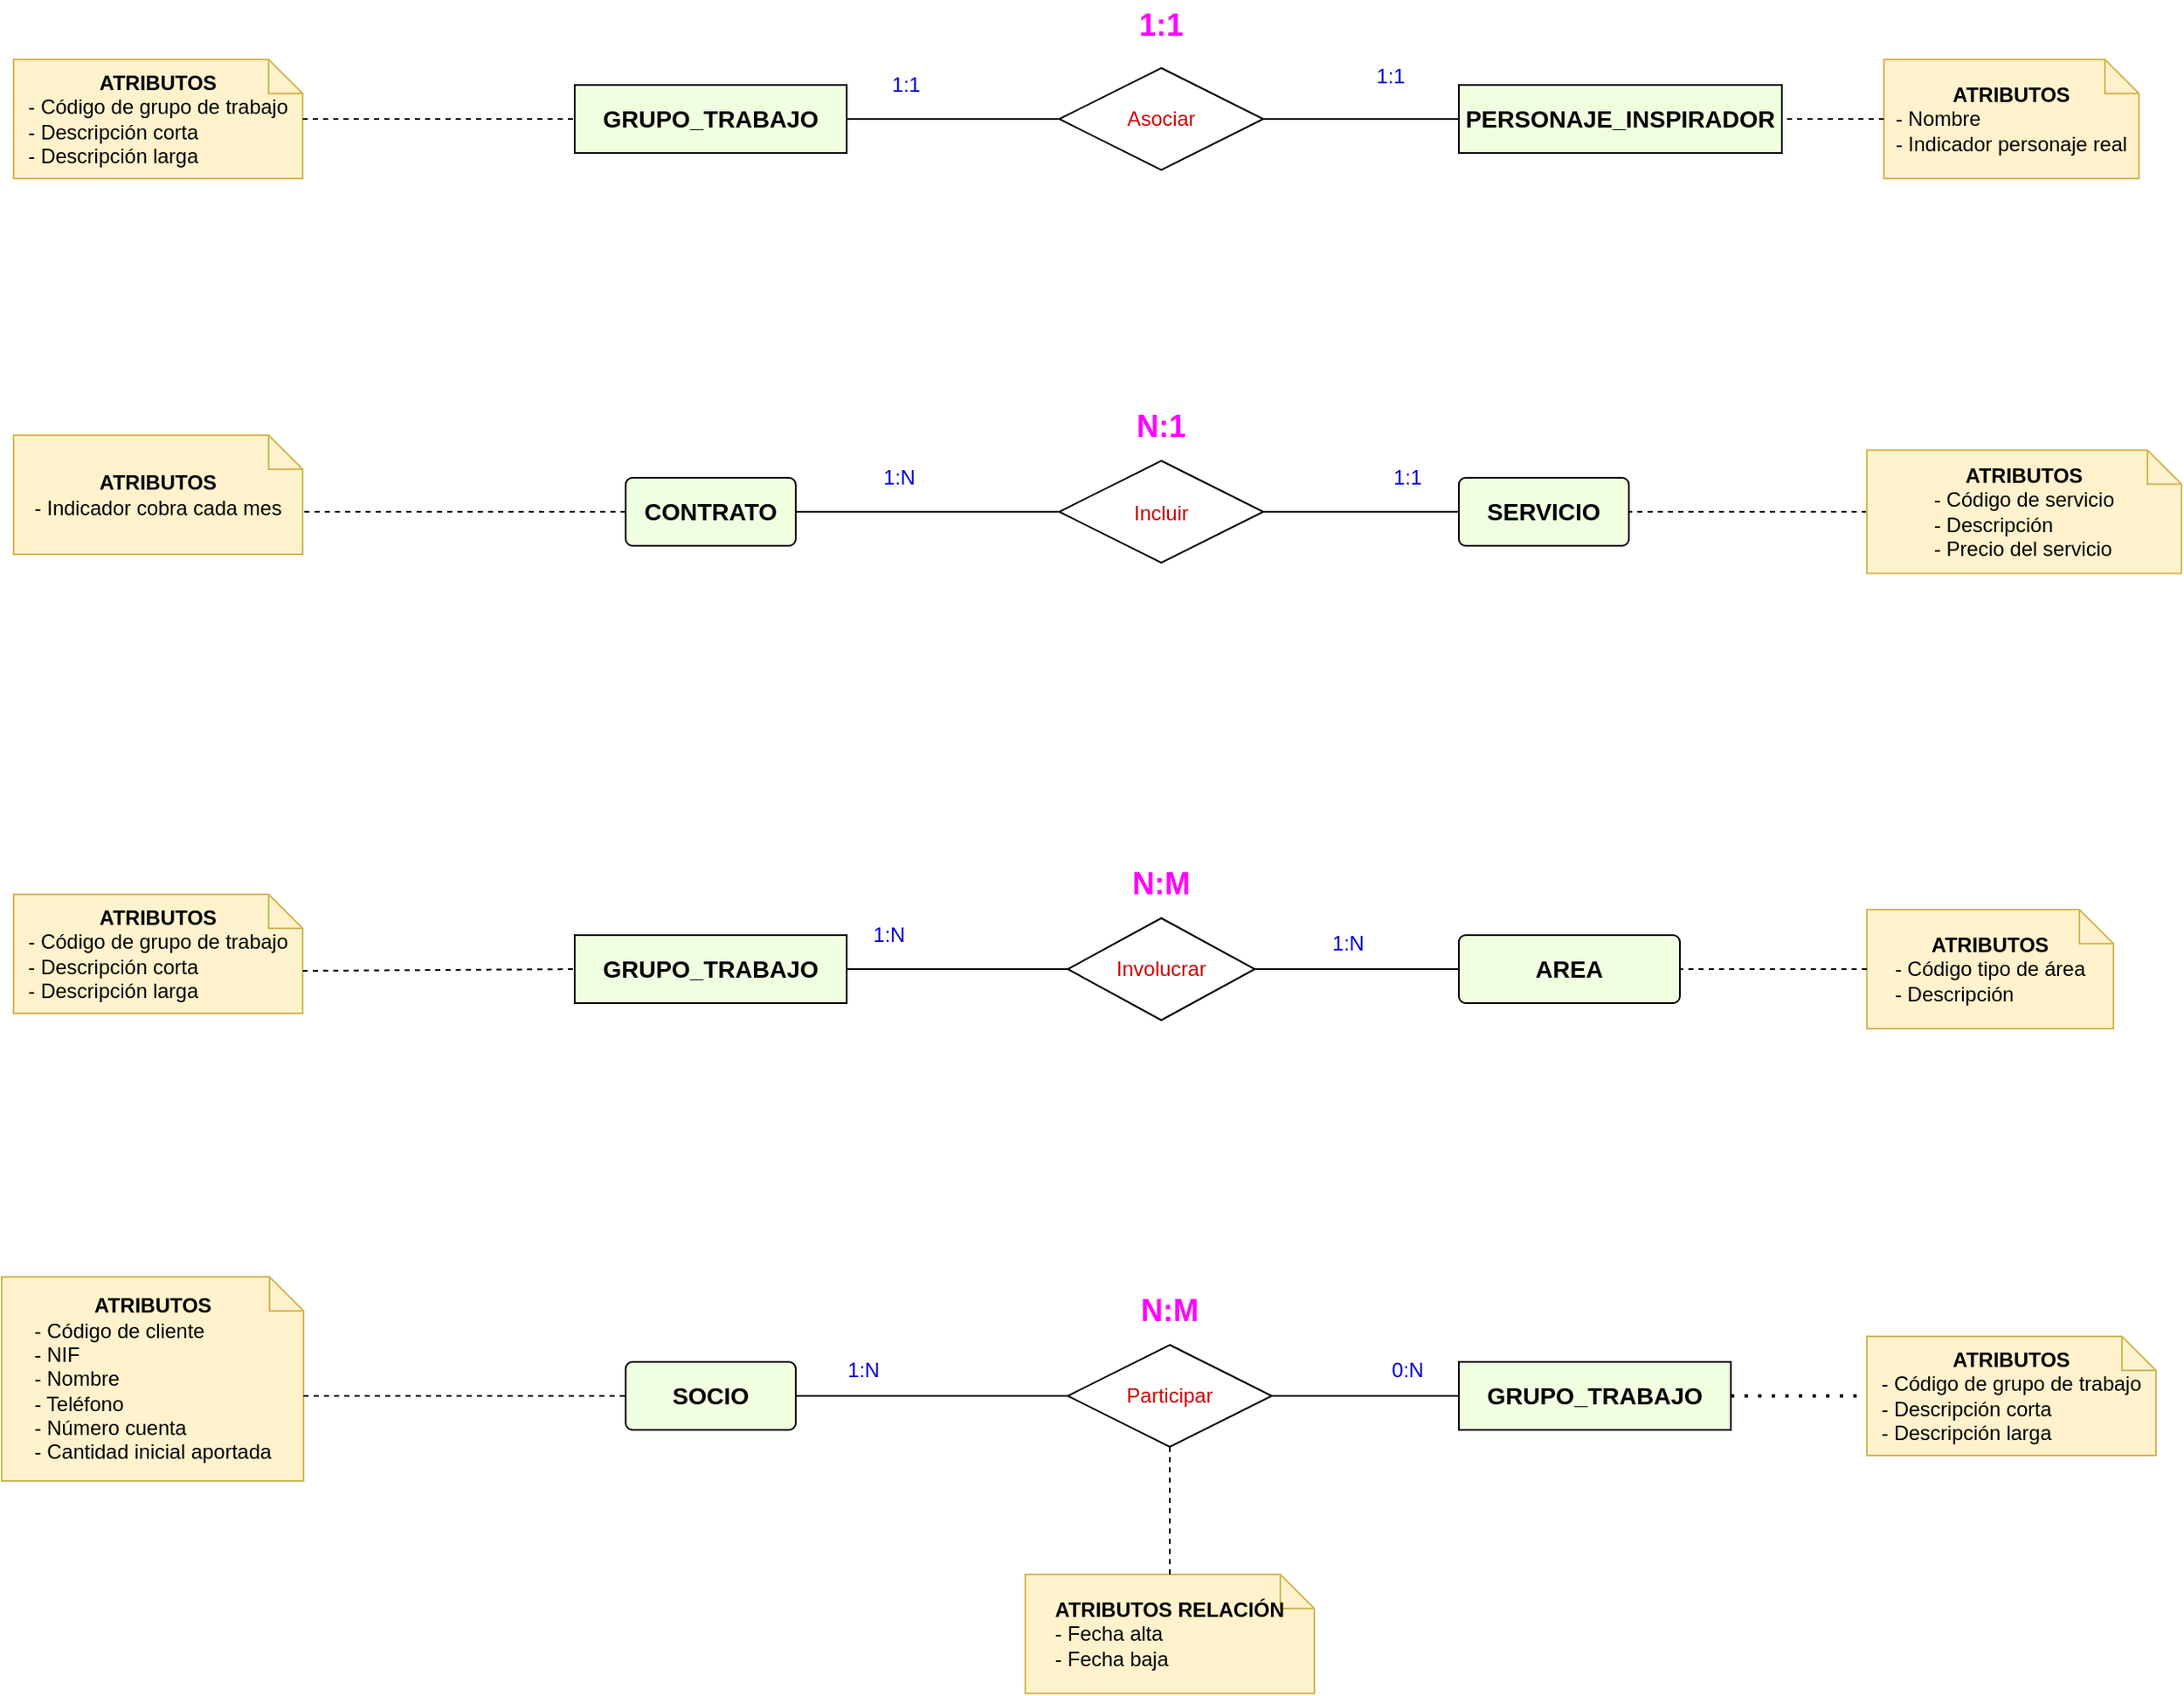 <mxfile version="16.1.2" type="device"><diagram id="_X6LAXoLkynMOaJW46Gk" name="Page-1"><mxGraphModel dx="2310" dy="687" grid="1" gridSize="10" guides="1" tooltips="1" connect="1" arrows="1" fold="1" page="1" pageScale="1" pageWidth="827" pageHeight="1169" math="0" shadow="0"><root><mxCell id="0"/><mxCell id="1" parent="0"/><mxCell id="bW1pbq0cLk93fF2_Bu16-1" value="&lt;font style=&quot;font-size: 14px&quot;&gt;&lt;b&gt;GRUPO_TRABAJO&lt;/b&gt;&lt;/font&gt;" style="rounded=1;arcSize=0;whiteSpace=wrap;html=1;align=center;fillColor=#F0FFE0;" vertex="1" parent="1"><mxGeometry x="160" y="250" width="160" height="40" as="geometry"/></mxCell><mxCell id="bW1pbq0cLk93fF2_Bu16-5" value="&lt;font color=&quot;#cc0000&quot;&gt;Asociar&lt;/font&gt;" style="shape=rhombus;perimeter=rhombusPerimeter;whiteSpace=wrap;html=1;align=center;" vertex="1" parent="1"><mxGeometry x="445" y="240" width="120" height="60" as="geometry"/></mxCell><mxCell id="bW1pbq0cLk93fF2_Bu16-6" value="&lt;font style=&quot;font-size: 14px&quot;&gt;&lt;b&gt;PERSONAJE_INSPIRADOR&lt;/b&gt;&lt;/font&gt;" style="rounded=1;arcSize=0;whiteSpace=wrap;html=1;align=center;fillColor=#F0FFE0;" vertex="1" parent="1"><mxGeometry x="680" y="250" width="190" height="40" as="geometry"/></mxCell><mxCell id="bW1pbq0cLk93fF2_Bu16-7" value="" style="endArrow=none;html=1;rounded=0;entryX=1;entryY=0.5;entryDx=0;entryDy=0;exitX=0;exitY=0.5;exitDx=0;exitDy=0;" edge="1" parent="1" source="bW1pbq0cLk93fF2_Bu16-6" target="bW1pbq0cLk93fF2_Bu16-5"><mxGeometry width="50" height="50" relative="1" as="geometry"><mxPoint x="190" y="639" as="sourcePoint"/><mxPoint x="240" y="589" as="targetPoint"/></mxGeometry></mxCell><mxCell id="bW1pbq0cLk93fF2_Bu16-8" value="" style="endArrow=none;html=1;rounded=0;entryX=1;entryY=0.5;entryDx=0;entryDy=0;exitX=0;exitY=0.5;exitDx=0;exitDy=0;" edge="1" parent="1" source="bW1pbq0cLk93fF2_Bu16-5" target="bW1pbq0cLk93fF2_Bu16-1"><mxGeometry width="50" height="50" relative="1" as="geometry"><mxPoint x="220" y="410" as="sourcePoint"/><mxPoint x="270" y="360" as="targetPoint"/></mxGeometry></mxCell><mxCell id="bW1pbq0cLk93fF2_Bu16-9" value="&lt;font color=&quot;#ff00ff&quot; style=&quot;font-size: 18px&quot;&gt;&lt;b&gt;1:1&lt;/b&gt;&lt;/font&gt;" style="text;html=1;strokeColor=none;fillColor=none;align=center;verticalAlign=middle;whiteSpace=wrap;rounded=0;fontSize=12;fontColor=#CC0000;rotation=0;" vertex="1" parent="1"><mxGeometry x="475" y="200" width="60" height="30" as="geometry"/></mxCell><mxCell id="bW1pbq0cLk93fF2_Bu16-11" value="&lt;font color=&quot;#0000cc&quot;&gt;1:1&lt;/font&gt;" style="text;html=1;strokeColor=none;fillColor=none;align=center;verticalAlign=middle;whiteSpace=wrap;rounded=0;fontSize=12;fontColor=#CC0000;rotation=0;" vertex="1" parent="1"><mxGeometry x="325" y="235" width="60" height="30" as="geometry"/></mxCell><mxCell id="bW1pbq0cLk93fF2_Bu16-12" value="&lt;font color=&quot;#0000cc&quot;&gt;1:1&lt;/font&gt;" style="text;html=1;strokeColor=none;fillColor=none;align=center;verticalAlign=middle;whiteSpace=wrap;rounded=0;fontSize=12;fontColor=#CC0000;rotation=0;" vertex="1" parent="1"><mxGeometry x="610" y="230" width="60" height="30" as="geometry"/></mxCell><mxCell id="bW1pbq0cLk93fF2_Bu16-13" value="&lt;div style=&quot;text-align: left&quot;&gt;&lt;/div&gt;&lt;b style=&quot;text-align: left&quot;&gt;ATRIBUTOS&lt;/b&gt;&lt;div style=&quot;text-align: left&quot;&gt;&lt;span&gt;- Código de grupo de trabajo&lt;/span&gt;&lt;/div&gt;&lt;div style=&quot;text-align: left&quot;&gt;&lt;span&gt;- Descripción corta&lt;/span&gt;&lt;/div&gt;&lt;div style=&quot;text-align: left&quot;&gt;&lt;span&gt;- Descripción larga&lt;/span&gt;&lt;/div&gt;" style="shape=note;size=20;whiteSpace=wrap;html=1;fillColor=#fff2cc;strokeColor=#d6b656;" vertex="1" parent="1"><mxGeometry x="-170" y="235" width="170" height="70" as="geometry"/></mxCell><mxCell id="bW1pbq0cLk93fF2_Bu16-14" value="&lt;div style=&quot;text-align: left&quot;&gt;&lt;/div&gt;&lt;b style=&quot;text-align: left&quot;&gt;ATRIBUTOS&lt;/b&gt;&lt;div style=&quot;text-align: left&quot;&gt;&lt;span&gt;- Nombre&lt;/span&gt;&lt;/div&gt;&lt;div style=&quot;text-align: left&quot;&gt;&lt;span&gt;- Indicador personaje real&lt;/span&gt;&lt;br&gt;&lt;/div&gt;" style="shape=note;size=20;whiteSpace=wrap;html=1;fillColor=#fff2cc;strokeColor=#d6b656;" vertex="1" parent="1"><mxGeometry x="930" y="235" width="150" height="70" as="geometry"/></mxCell><mxCell id="bW1pbq0cLk93fF2_Bu16-15" value="" style="endArrow=none;dashed=1;html=1;rounded=0;" edge="1" parent="1" source="bW1pbq0cLk93fF2_Bu16-13" target="bW1pbq0cLk93fF2_Bu16-1"><mxGeometry width="50" height="50" relative="1" as="geometry"><mxPoint x="100" y="400" as="sourcePoint"/><mxPoint x="150" y="350" as="targetPoint"/></mxGeometry></mxCell><mxCell id="bW1pbq0cLk93fF2_Bu16-16" value="" style="endArrow=none;dashed=1;html=1;rounded=0;entryX=1;entryY=0.5;entryDx=0;entryDy=0;" edge="1" parent="1" source="bW1pbq0cLk93fF2_Bu16-14" target="bW1pbq0cLk93fF2_Bu16-6"><mxGeometry width="50" height="50" relative="1" as="geometry"><mxPoint x="220" y="669" as="sourcePoint"/><mxPoint x="70" y="710" as="targetPoint"/></mxGeometry></mxCell><mxCell id="bW1pbq0cLk93fF2_Bu16-18" value="&lt;font style=&quot;font-size: 14px&quot;&gt;&lt;b&gt;SERVICIO&lt;/b&gt;&lt;/font&gt;" style="rounded=1;arcSize=10;whiteSpace=wrap;html=1;align=center;fillColor=#F0FFE0;" vertex="1" parent="1"><mxGeometry x="680" y="481" width="100" height="40" as="geometry"/></mxCell><mxCell id="bW1pbq0cLk93fF2_Bu16-19" value="" style="endArrow=none;html=1;rounded=0;fontSize=12;fontColor=#CC0000;entryX=0;entryY=0.5;entryDx=0;entryDy=0;exitX=1;exitY=0.5;exitDx=0;exitDy=0;" edge="1" parent="1" source="bW1pbq0cLk93fF2_Bu16-23" target="bW1pbq0cLk93fF2_Bu16-18"><mxGeometry width="50" height="50" relative="1" as="geometry"><mxPoint x="441.25" y="536" as="sourcePoint"/><mxPoint x="1051.25" y="442" as="targetPoint"/></mxGeometry></mxCell><mxCell id="bW1pbq0cLk93fF2_Bu16-20" value="" style="endArrow=none;dashed=1;html=1;rounded=0;exitX=0;exitY=0.5;exitDx=0;exitDy=0;exitPerimeter=0;entryX=1;entryY=0.5;entryDx=0;entryDy=0;" edge="1" parent="1" source="bW1pbq0cLk93fF2_Bu16-21" target="bW1pbq0cLk93fF2_Bu16-18"><mxGeometry width="50" height="50" relative="1" as="geometry"><mxPoint x="681.25" y="486" as="sourcePoint"/><mxPoint x="841.25" y="382" as="targetPoint"/></mxGeometry></mxCell><mxCell id="bW1pbq0cLk93fF2_Bu16-21" value="&lt;div style=&quot;text-align: left&quot;&gt;&lt;/div&gt;&lt;span style=&quot;color: rgba(0 , 0 , 0 , 0) ; font-family: monospace ; font-size: 0px&quot;&gt;%3CmxGraphModel%3E%3Croot%3E%3CmxCell%20id%3D%220%22%2F%3E%3CmxCell%20id%3D%221%22%20parent%3D%220%22%2F%3E%3CmxCell%20id%3D%222%22%20value%3D%22%22%20style%3D%22endArrow%3Dnone%3Bhtml%3D1%3Brounded%3D0%3BexitX%3D0.5%3BexitY%3D0%3BexitDx%3D0%3BexitDy%3D0%3BentryX%3D0.5%3BentryY%3D1%3BentryDx%3D0%3BentryDy%3D0%3B%22%20edge%3D%221%22%20parent%3D%221%22%3E%3CmxGeometry%20width%3D%2250%22%20height%3D%2250%22%20relative%3D%221%22%20as%3D%22geometry%22%3E%3CmxPoint%20x%3D%22-250%22%20y%3D%22385%22%20as%3D%22sourcePoint%22%2F%3E%3CmxPoint%20x%3D%22-250%22%20y%3D%22295%22%20as%3D%22targetPoint%22%2F%3E%3C%2FmxGeometry%3E%3C%2FmxCell%3E%3C%2Froot%3E%3C%2FmxGraphModel%3E&lt;/span&gt;&lt;b style=&quot;text-align: left&quot;&gt;ATRIBUTOS&lt;/b&gt;&lt;div style=&quot;text-align: left&quot;&gt;&lt;span&gt;- Código de servicio&lt;/span&gt;&lt;/div&gt;&lt;div style=&quot;text-align: left&quot;&gt;&lt;span&gt;- Descripción&amp;nbsp;&lt;/span&gt;&lt;/div&gt;&lt;div style=&quot;text-align: left&quot;&gt;&lt;span&gt;- Precio del servicio&lt;/span&gt;&lt;/div&gt;" style="shape=note;size=20;whiteSpace=wrap;html=1;fillColor=#fff2cc;strokeColor=#d6b656;" vertex="1" parent="1"><mxGeometry x="920" y="464.75" width="185" height="72.5" as="geometry"/></mxCell><mxCell id="bW1pbq0cLk93fF2_Bu16-22" value="&lt;font style=&quot;font-size: 14px&quot;&gt;&lt;b&gt;CONTRATO&lt;/b&gt;&lt;/font&gt;" style="rounded=1;arcSize=10;whiteSpace=wrap;html=1;align=center;fillColor=#F0FFE0;" vertex="1" parent="1"><mxGeometry x="190" y="481" width="100" height="40" as="geometry"/></mxCell><mxCell id="bW1pbq0cLk93fF2_Bu16-23" value="&lt;font style=&quot;font-size: 12px&quot; color=&quot;#cc0000&quot;&gt;Incluir&lt;/font&gt;" style="shape=rhombus;perimeter=rhombusPerimeter;whiteSpace=wrap;html=1;align=center;fontSize=14;" vertex="1" parent="1"><mxGeometry x="445" y="471" width="120" height="60" as="geometry"/></mxCell><mxCell id="bW1pbq0cLk93fF2_Bu16-24" value="" style="endArrow=none;html=1;rounded=0;exitX=0;exitY=0.5;exitDx=0;exitDy=0;entryX=1;entryY=0.5;entryDx=0;entryDy=0;" edge="1" parent="1" source="bW1pbq0cLk93fF2_Bu16-23" target="bW1pbq0cLk93fF2_Bu16-22"><mxGeometry width="50" height="50" relative="1" as="geometry"><mxPoint x="281.25" y="621" as="sourcePoint"/><mxPoint x="281.25" y="531" as="targetPoint"/></mxGeometry></mxCell><mxCell id="bW1pbq0cLk93fF2_Bu16-26" value="" style="endArrow=none;dashed=1;html=1;rounded=0;exitX=0;exitY=0.5;exitDx=0;exitDy=0;entryX=0;entryY=0;entryDx=170;entryDy=45;entryPerimeter=0;" edge="1" parent="1" source="bW1pbq0cLk93fF2_Bu16-22" target="bW1pbq0cLk93fF2_Bu16-31"><mxGeometry width="50" height="50" relative="1" as="geometry"><mxPoint x="371.25" y="616" as="sourcePoint"/><mxPoint x="150" y="501" as="targetPoint"/></mxGeometry></mxCell><mxCell id="bW1pbq0cLk93fF2_Bu16-27" value="&lt;font color=&quot;#0000cc&quot;&gt;1:1&lt;/font&gt;" style="text;html=1;strokeColor=none;fillColor=none;align=center;verticalAlign=middle;whiteSpace=wrap;rounded=0;fontSize=12;fontColor=#CC0000;" vertex="1" parent="1"><mxGeometry x="620" y="466" width="60" height="30" as="geometry"/></mxCell><mxCell id="bW1pbq0cLk93fF2_Bu16-28" value="&lt;font color=&quot;#0000cc&quot;&gt;1:N&lt;/font&gt;" style="text;html=1;strokeColor=none;fillColor=none;align=center;verticalAlign=middle;whiteSpace=wrap;rounded=0;fontSize=12;fontColor=#CC0000;" vertex="1" parent="1"><mxGeometry x="321.25" y="466" width="60" height="30" as="geometry"/></mxCell><mxCell id="bW1pbq0cLk93fF2_Bu16-29" value="&lt;font color=&quot;#ff00ff&quot; style=&quot;font-size: 18px&quot;&gt;&lt;b&gt;N:1&lt;/b&gt;&lt;/font&gt;" style="text;html=1;strokeColor=none;fillColor=none;align=center;verticalAlign=middle;whiteSpace=wrap;rounded=0;fontSize=12;fontColor=#CC0000;" vertex="1" parent="1"><mxGeometry x="475" y="436" width="60" height="30" as="geometry"/></mxCell><mxCell id="bW1pbq0cLk93fF2_Bu16-31" value="&lt;div style=&quot;text-align: left&quot;&gt;&lt;/div&gt;&lt;span style=&quot;color: rgba(0 , 0 , 0 , 0) ; font-family: monospace ; font-size: 0px&quot;&gt;%3CmxGraphModel%3E%3Croot%3E%3CmxCell%20id%3D%220%22%2F%3E%3CmxCell%20id%3D%221%22%20parent%3D%220%22%2F%3E%3CmxCell%20id%3D%222%22%20value%3D%22%22%20style%3D%22endArrow%3Dnone%3Bhtml%3D1%3Brounded%3D0%3BexitX%3D0.5%3BexitY%3D0%3BexitDx%3D0%3BexitDy%3D0%3BentryX%3D0.5%3BentryY%3D1%3BentryDx%3D0%3BentryDy%3D0%3B%22%20edge%3D%221%22%20parent%3D%221%22%3E%3CmxGeometry%20width%3D%2250%22%20height%3D%2250%22%20relative%3D%221%22%20as%3D%22geometry%22%3E%3CmxPoint%20x%3D%22-250%22%20y%3D%22385%22%20as%3D%22sourcePoint%22%2F%3E%3CmxPoint%20x%3D%22-250%22%20y%3D%22295%22%20as%3D%22targetPoint%22%2F%3E%3C%2FmxGeometry%3E%3C%2FmxCell%3E%3C%2Froot%3E%3C%2FmxGraphModel%3E&lt;/span&gt;&lt;b style=&quot;text-align: left&quot;&gt;ATRIBUTOS&lt;/b&gt;&lt;div style=&quot;text-align: left&quot;&gt;- Indicador cobra cada mes&lt;/div&gt;" style="shape=note;size=20;whiteSpace=wrap;html=1;fillColor=#fff2cc;strokeColor=#d6b656;" vertex="1" parent="1"><mxGeometry x="-170" y="456" width="170" height="70" as="geometry"/></mxCell><mxCell id="bW1pbq0cLk93fF2_Bu16-32" value="&lt;font style=&quot;font-size: 14px&quot;&gt;&lt;b&gt;GRUPO_TRABAJO&lt;/b&gt;&lt;/font&gt;" style="rounded=1;arcSize=0;whiteSpace=wrap;html=1;align=center;fillColor=#F0FFE0;" vertex="1" parent="1"><mxGeometry x="160" y="750" width="160" height="40" as="geometry"/></mxCell><mxCell id="bW1pbq0cLk93fF2_Bu16-33" value="&lt;b&gt;&lt;font style=&quot;font-size: 14px&quot;&gt;AREA&lt;/font&gt;&lt;/b&gt;" style="rounded=1;arcSize=10;whiteSpace=wrap;html=1;align=center;fillColor=#F0FFE0;" vertex="1" parent="1"><mxGeometry x="680" y="750" width="130" height="40" as="geometry"/></mxCell><mxCell id="bW1pbq0cLk93fF2_Bu16-34" value="&lt;font color=&quot;#cc0000&quot;&gt;Involucrar&lt;/font&gt;" style="shape=rhombus;perimeter=rhombusPerimeter;whiteSpace=wrap;html=1;align=center;fontSize=12;" vertex="1" parent="1"><mxGeometry x="450" y="740" width="110" height="60" as="geometry"/></mxCell><mxCell id="bW1pbq0cLk93fF2_Bu16-35" value="" style="endArrow=none;html=1;rounded=0;fontSize=12;fontColor=#CC0000;exitX=1;exitY=0.5;exitDx=0;exitDy=0;entryX=0;entryY=0.5;entryDx=0;entryDy=0;" edge="1" parent="1" source="bW1pbq0cLk93fF2_Bu16-34" target="bW1pbq0cLk93fF2_Bu16-33"><mxGeometry width="50" height="50" relative="1" as="geometry"><mxPoint x="1074" y="700" as="sourcePoint"/><mxPoint x="1124" y="650" as="targetPoint"/></mxGeometry></mxCell><mxCell id="bW1pbq0cLk93fF2_Bu16-36" value="" style="endArrow=none;html=1;rounded=0;fontSize=12;fontColor=#CC0000;entryX=1;entryY=0.5;entryDx=0;entryDy=0;exitX=0;exitY=0.5;exitDx=0;exitDy=0;" edge="1" parent="1" source="bW1pbq0cLk93fF2_Bu16-34" target="bW1pbq0cLk93fF2_Bu16-32"><mxGeometry width="50" height="50" relative="1" as="geometry"><mxPoint x="478" y="770" as="sourcePoint"/><mxPoint x="165" y="870" as="targetPoint"/></mxGeometry></mxCell><mxCell id="bW1pbq0cLk93fF2_Bu16-37" value="&lt;font style=&quot;font-size: 18px&quot; color=&quot;#ff00ff&quot;&gt;&lt;b&gt;N:M&lt;/b&gt;&lt;/font&gt;" style="text;html=1;strokeColor=none;fillColor=none;align=center;verticalAlign=middle;whiteSpace=wrap;rounded=0;fontSize=12;fontColor=#CC0000;" vertex="1" parent="1"><mxGeometry x="475" y="705" width="60" height="30" as="geometry"/></mxCell><mxCell id="bW1pbq0cLk93fF2_Bu16-38" value="&lt;font color=&quot;#0000cc&quot;&gt;1:N&lt;/font&gt;" style="text;html=1;strokeColor=none;fillColor=none;align=center;verticalAlign=middle;whiteSpace=wrap;rounded=0;fontSize=12;fontColor=#CC0000;" vertex="1" parent="1"><mxGeometry x="585" y="740" width="60" height="30" as="geometry"/></mxCell><mxCell id="bW1pbq0cLk93fF2_Bu16-39" value="&lt;div style=&quot;text-align: left&quot;&gt;&lt;/div&gt;&lt;b style=&quot;text-align: left&quot;&gt;ATRIBUTOS&lt;/b&gt;&lt;div style=&quot;text-align: left&quot;&gt;&lt;span&gt;- Código de grupo de trabajo&lt;/span&gt;&lt;/div&gt;&lt;div style=&quot;text-align: left&quot;&gt;&lt;span&gt;- Descripción corta&lt;/span&gt;&lt;/div&gt;&lt;div style=&quot;text-align: left&quot;&gt;&lt;span&gt;- Descripción larga&lt;/span&gt;&lt;/div&gt;" style="shape=note;size=20;whiteSpace=wrap;html=1;fillColor=#fff2cc;strokeColor=#d6b656;" vertex="1" parent="1"><mxGeometry x="-170" y="726" width="170" height="70" as="geometry"/></mxCell><mxCell id="bW1pbq0cLk93fF2_Bu16-40" value="&lt;div style=&quot;text-align: left&quot;&gt;&lt;/div&gt;&lt;b style=&quot;text-align: left&quot;&gt;ATRIBUTOS&lt;/b&gt;&lt;div style=&quot;text-align: left&quot;&gt;&lt;span&gt;- Código tipo de área&lt;/span&gt;&lt;/div&gt;&lt;div style=&quot;text-align: left&quot;&gt;&lt;span&gt;- Descripción&lt;/span&gt;&lt;/div&gt;" style="shape=note;size=20;whiteSpace=wrap;html=1;fillColor=#fff2cc;strokeColor=#d6b656;" vertex="1" parent="1"><mxGeometry x="920" y="735" width="145" height="70" as="geometry"/></mxCell><mxCell id="bW1pbq0cLk93fF2_Bu16-41" value="" style="endArrow=none;dashed=1;html=1;rounded=0;entryX=0;entryY=0.5;entryDx=0;entryDy=0;exitX=0;exitY=0;exitDx=170;exitDy=45;exitPerimeter=0;" edge="1" parent="1" source="bW1pbq0cLk93fF2_Bu16-39" target="bW1pbq0cLk93fF2_Bu16-32"><mxGeometry width="50" height="50" relative="1" as="geometry"><mxPoint x="160" y="810" as="sourcePoint"/><mxPoint x="15" y="850" as="targetPoint"/></mxGeometry></mxCell><mxCell id="bW1pbq0cLk93fF2_Bu16-42" value="" style="endArrow=none;dashed=1;html=1;rounded=0;exitX=0;exitY=0.5;exitDx=0;exitDy=0;exitPerimeter=0;entryX=1;entryY=0.5;entryDx=0;entryDy=0;" edge="1" parent="1" source="bW1pbq0cLk93fF2_Bu16-40" target="bW1pbq0cLk93fF2_Bu16-33"><mxGeometry width="50" height="50" relative="1" as="geometry"><mxPoint x="135" y="630" as="sourcePoint"/><mxPoint x="185" y="580" as="targetPoint"/></mxGeometry></mxCell><mxCell id="bW1pbq0cLk93fF2_Bu16-43" value="&lt;font color=&quot;#0000cc&quot;&gt;1:N&lt;/font&gt;" style="text;html=1;strokeColor=none;fillColor=none;align=center;verticalAlign=middle;whiteSpace=wrap;rounded=0;fontSize=12;fontColor=#CC0000;" vertex="1" parent="1"><mxGeometry x="315" y="735" width="60" height="30" as="geometry"/></mxCell><mxCell id="bW1pbq0cLk93fF2_Bu16-44" value="&lt;font style=&quot;font-size: 14px&quot;&gt;&lt;b&gt;GRUPO_TRABAJO&lt;/b&gt;&lt;/font&gt;" style="rounded=1;arcSize=0;whiteSpace=wrap;html=1;align=center;fillColor=#F0FFE0;" vertex="1" parent="1"><mxGeometry x="680" y="1001" width="160" height="40" as="geometry"/></mxCell><mxCell id="bW1pbq0cLk93fF2_Bu16-45" value="&lt;b&gt;&lt;font style=&quot;font-size: 14px&quot;&gt;SOCIO&lt;/font&gt;&lt;/b&gt;" style="rounded=1;arcSize=10;whiteSpace=wrap;html=1;align=center;fillColor=#F0FFE0;" vertex="1" parent="1"><mxGeometry x="190" y="1001" width="100" height="40" as="geometry"/></mxCell><mxCell id="bW1pbq0cLk93fF2_Bu16-46" value="&lt;font color=&quot;#cc0000&quot;&gt;Participar&lt;/font&gt;" style="shape=rhombus;perimeter=rhombusPerimeter;whiteSpace=wrap;html=1;align=center;" vertex="1" parent="1"><mxGeometry x="450" y="991" width="120" height="60" as="geometry"/></mxCell><mxCell id="bW1pbq0cLk93fF2_Bu16-47" value="" style="endArrow=none;html=1;rounded=0;fontSize=12;fontColor=#CC0000;entryX=0;entryY=0.5;entryDx=0;entryDy=0;exitX=1;exitY=0.5;exitDx=0;exitDy=0;" edge="1" parent="1" source="bW1pbq0cLk93fF2_Bu16-46" target="bW1pbq0cLk93fF2_Bu16-44"><mxGeometry width="50" height="50" relative="1" as="geometry"><mxPoint x="590" y="1111" as="sourcePoint"/><mxPoint x="640" y="1061" as="targetPoint"/><Array as="points"/></mxGeometry></mxCell><mxCell id="bW1pbq0cLk93fF2_Bu16-48" value="" style="endArrow=none;html=1;rounded=0;fontSize=12;fontColor=#CC0000;exitX=0;exitY=0.5;exitDx=0;exitDy=0;entryX=1;entryY=0.5;entryDx=0;entryDy=0;" edge="1" parent="1" source="bW1pbq0cLk93fF2_Bu16-46" target="bW1pbq0cLk93fF2_Bu16-45"><mxGeometry width="50" height="50" relative="1" as="geometry"><mxPoint x="550" y="871" as="sourcePoint"/><mxPoint x="630" y="841" as="targetPoint"/></mxGeometry></mxCell><mxCell id="bW1pbq0cLk93fF2_Bu16-49" value="&lt;font style=&quot;font-size: 18px&quot; color=&quot;#ff00ff&quot;&gt;&lt;b&gt;N:M&lt;/b&gt;&lt;/font&gt;" style="text;html=1;strokeColor=none;fillColor=none;align=center;verticalAlign=middle;whiteSpace=wrap;rounded=0;fontSize=12;fontColor=#CC0000;" vertex="1" parent="1"><mxGeometry x="480" y="956" width="60" height="30" as="geometry"/></mxCell><mxCell id="bW1pbq0cLk93fF2_Bu16-52" value="&lt;font color=&quot;#0000cc&quot;&gt;1:N&lt;/font&gt;" style="text;html=1;strokeColor=none;fillColor=none;align=center;verticalAlign=middle;whiteSpace=wrap;rounded=0;fontSize=12;fontColor=#CC0000;" vertex="1" parent="1"><mxGeometry x="300" y="991" width="60" height="30" as="geometry"/></mxCell><mxCell id="bW1pbq0cLk93fF2_Bu16-53" value="&lt;font color=&quot;#0000cc&quot;&gt;0:N&lt;/font&gt;" style="text;html=1;strokeColor=none;fillColor=none;align=center;verticalAlign=middle;whiteSpace=wrap;rounded=0;fontSize=12;fontColor=#CC0000;" vertex="1" parent="1"><mxGeometry x="620" y="991" width="60" height="30" as="geometry"/></mxCell><mxCell id="bW1pbq0cLk93fF2_Bu16-56" value="&lt;div style=&quot;text-align: left&quot;&gt;&lt;/div&gt;&lt;b style=&quot;text-align: left&quot;&gt;ATRIBUTOS&lt;/b&gt;&lt;div style=&quot;text-align: left&quot;&gt;&lt;span&gt;- Código de cliente&lt;/span&gt;&lt;/div&gt;&lt;div style=&quot;text-align: left&quot;&gt;&lt;span&gt;- NIF&lt;/span&gt;&lt;/div&gt;&lt;div style=&quot;text-align: left&quot;&gt;&lt;span&gt;- Nombre&lt;/span&gt;&lt;/div&gt;&lt;div style=&quot;text-align: left&quot;&gt;&lt;span&gt;- Teléfono&lt;/span&gt;&lt;/div&gt;&lt;div style=&quot;text-align: left&quot;&gt;&lt;span&gt;- Número cuenta&lt;/span&gt;&lt;/div&gt;&lt;div style=&quot;text-align: left&quot;&gt;&lt;span&gt;- Cantidad inicial aportada&lt;/span&gt;&lt;/div&gt;" style="shape=note;size=20;whiteSpace=wrap;html=1;fillColor=#fff2cc;strokeColor=#d6b656;" vertex="1" parent="1"><mxGeometry x="-177" y="951" width="177.5" height="120" as="geometry"/></mxCell><mxCell id="bW1pbq0cLk93fF2_Bu16-57" value="" style="endArrow=none;dashed=1;html=1;rounded=0;entryX=0;entryY=0.5;entryDx=0;entryDy=0;exitX=0;exitY=0;exitDx=177.5;exitDy=70;exitPerimeter=0;" edge="1" parent="1" source="bW1pbq0cLk93fF2_Bu16-56" target="bW1pbq0cLk93fF2_Bu16-45"><mxGeometry width="50" height="50" relative="1" as="geometry"><mxPoint x="370" y="1141" as="sourcePoint"/><mxPoint x="420" y="1091" as="targetPoint"/></mxGeometry></mxCell><mxCell id="bW1pbq0cLk93fF2_Bu16-58" value="&lt;div style=&quot;text-align: left&quot;&gt;&lt;/div&gt;&lt;b style=&quot;text-align: left&quot;&gt;ATRIBUTOS RELACIÓN&lt;/b&gt;&lt;div style=&quot;text-align: left&quot;&gt;&lt;span&gt;- Fecha alta&lt;/span&gt;&lt;/div&gt;&lt;div style=&quot;text-align: left&quot;&gt;&lt;span&gt;- Fecha baja&lt;/span&gt;&lt;/div&gt;" style="shape=note;size=20;whiteSpace=wrap;html=1;fillColor=#fff2cc;strokeColor=#d6b656;" vertex="1" parent="1"><mxGeometry x="425" y="1126" width="170" height="70" as="geometry"/></mxCell><mxCell id="bW1pbq0cLk93fF2_Bu16-59" value="" style="endArrow=none;dashed=1;html=1;rounded=0;exitX=0.5;exitY=0;exitDx=0;exitDy=0;exitPerimeter=0;entryX=0.5;entryY=1;entryDx=0;entryDy=0;" edge="1" parent="1" source="bW1pbq0cLk93fF2_Bu16-58" target="bW1pbq0cLk93fF2_Bu16-46"><mxGeometry width="50" height="50" relative="1" as="geometry"><mxPoint x="540" y="1121" as="sourcePoint"/><mxPoint x="590" y="1071" as="targetPoint"/></mxGeometry></mxCell><mxCell id="bW1pbq0cLk93fF2_Bu16-61" value="&lt;div style=&quot;text-align: left&quot;&gt;&lt;/div&gt;&lt;b style=&quot;text-align: left&quot;&gt;ATRIBUTOS&lt;/b&gt;&lt;div style=&quot;text-align: left&quot;&gt;&lt;span&gt;- Código de grupo de trabajo&lt;/span&gt;&lt;/div&gt;&lt;div style=&quot;text-align: left&quot;&gt;&lt;span&gt;- Descripción corta&lt;/span&gt;&lt;/div&gt;&lt;div style=&quot;text-align: left&quot;&gt;&lt;span&gt;- Descripción larga&lt;/span&gt;&lt;/div&gt;" style="shape=note;size=20;whiteSpace=wrap;html=1;fillColor=#fff2cc;strokeColor=#d6b656;" vertex="1" parent="1"><mxGeometry x="920" y="986" width="170" height="70" as="geometry"/></mxCell><mxCell id="bW1pbq0cLk93fF2_Bu16-64" value="" style="endArrow=none;dashed=1;html=1;dashPattern=1 3;strokeWidth=2;rounded=0;exitX=1;exitY=0.5;exitDx=0;exitDy=0;entryX=0;entryY=0.5;entryDx=0;entryDy=0;entryPerimeter=0;" edge="1" parent="1" source="bW1pbq0cLk93fF2_Bu16-44" target="bW1pbq0cLk93fF2_Bu16-61"><mxGeometry width="50" height="50" relative="1" as="geometry"><mxPoint x="880" y="1120" as="sourcePoint"/><mxPoint x="930" y="1070" as="targetPoint"/></mxGeometry></mxCell></root></mxGraphModel></diagram></mxfile>